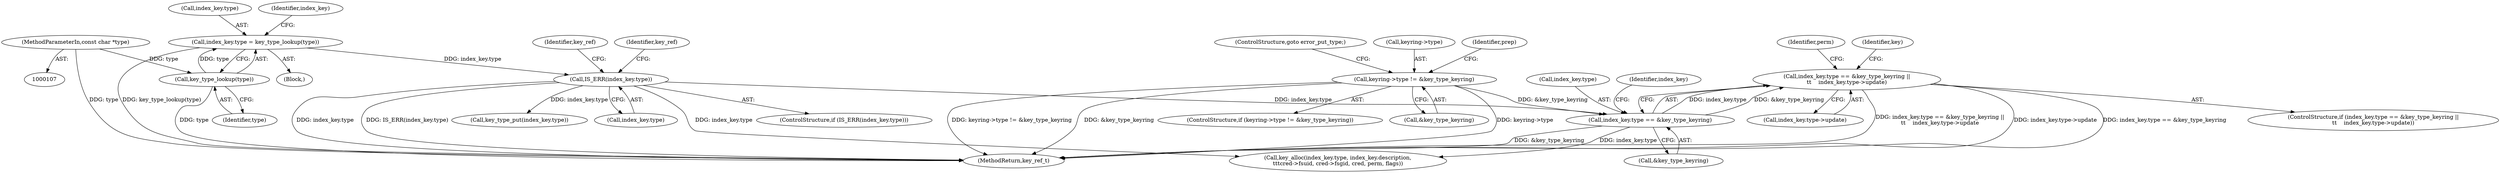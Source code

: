 digraph "0_linux_c06cfb08b88dfbe13be44a69ae2fdc3a7c902d81_2@API" {
"1000384" [label="(Call,index_key.type == &key_type_keyring ||\n\t\t    index_key.type->update)"];
"1000385" [label="(Call,index_key.type == &key_type_keyring)"];
"1000137" [label="(Call,IS_ERR(index_key.type))"];
"1000130" [label="(Call,index_key.type = key_type_lookup(type))"];
"1000134" [label="(Call,key_type_lookup(type))"];
"1000109" [label="(MethodParameterIn,const char *type)"];
"1000185" [label="(Call,keyring->type != &key_type_keyring)"];
"1000185" [label="(Call,keyring->type != &key_type_keyring)"];
"1000391" [label="(Call,index_key.type->update)"];
"1000491" [label="(MethodReturn,key_ref_t)"];
"1000386" [label="(Call,index_key.type)"];
"1000471" [label="(Call,key_type_put(index_key.type))"];
"1000131" [label="(Call,index_key.type)"];
"1000184" [label="(ControlStructure,if (keyring->type != &key_type_keyring))"];
"1000191" [label="(ControlStructure,goto error_put_type;)"];
"1000138" [label="(Call,index_key.type)"];
"1000149" [label="(Identifier,key_ref)"];
"1000389" [label="(Call,&key_type_keyring)"];
"1000401" [label="(Call,key_alloc(index_key.type, index_key.description,\n\t\t\tcred->fsuid, cred->fsgid, cred, perm, flags))"];
"1000383" [label="(ControlStructure,if (index_key.type == &key_type_keyring ||\n\t\t    index_key.type->update))"];
"1000393" [label="(Identifier,index_key)"];
"1000186" [label="(Call,keyring->type)"];
"1000134" [label="(Call,key_type_lookup(type))"];
"1000130" [label="(Call,index_key.type = key_type_lookup(type))"];
"1000135" [label="(Identifier,type)"];
"1000397" [label="(Identifier,perm)"];
"1000384" [label="(Call,index_key.type == &key_type_keyring ||\n\t\t    index_key.type->update)"];
"1000109" [label="(MethodParameterIn,const char *type)"];
"1000400" [label="(Identifier,key)"];
"1000115" [label="(Block,)"];
"1000139" [label="(Identifier,index_key)"];
"1000189" [label="(Call,&key_type_keyring)"];
"1000137" [label="(Call,IS_ERR(index_key.type))"];
"1000194" [label="(Identifier,prep)"];
"1000136" [label="(ControlStructure,if (IS_ERR(index_key.type)))"];
"1000143" [label="(Identifier,key_ref)"];
"1000385" [label="(Call,index_key.type == &key_type_keyring)"];
"1000384" -> "1000383"  [label="AST: "];
"1000384" -> "1000385"  [label="CFG: "];
"1000384" -> "1000391"  [label="CFG: "];
"1000385" -> "1000384"  [label="AST: "];
"1000391" -> "1000384"  [label="AST: "];
"1000397" -> "1000384"  [label="CFG: "];
"1000400" -> "1000384"  [label="CFG: "];
"1000384" -> "1000491"  [label="DDG: index_key.type == &key_type_keyring ||\n\t\t    index_key.type->update"];
"1000384" -> "1000491"  [label="DDG: index_key.type->update"];
"1000384" -> "1000491"  [label="DDG: index_key.type == &key_type_keyring"];
"1000385" -> "1000384"  [label="DDG: index_key.type"];
"1000385" -> "1000384"  [label="DDG: &key_type_keyring"];
"1000385" -> "1000389"  [label="CFG: "];
"1000386" -> "1000385"  [label="AST: "];
"1000389" -> "1000385"  [label="AST: "];
"1000393" -> "1000385"  [label="CFG: "];
"1000385" -> "1000491"  [label="DDG: &key_type_keyring"];
"1000137" -> "1000385"  [label="DDG: index_key.type"];
"1000185" -> "1000385"  [label="DDG: &key_type_keyring"];
"1000385" -> "1000401"  [label="DDG: index_key.type"];
"1000137" -> "1000136"  [label="AST: "];
"1000137" -> "1000138"  [label="CFG: "];
"1000138" -> "1000137"  [label="AST: "];
"1000143" -> "1000137"  [label="CFG: "];
"1000149" -> "1000137"  [label="CFG: "];
"1000137" -> "1000491"  [label="DDG: index_key.type"];
"1000137" -> "1000491"  [label="DDG: IS_ERR(index_key.type)"];
"1000130" -> "1000137"  [label="DDG: index_key.type"];
"1000137" -> "1000401"  [label="DDG: index_key.type"];
"1000137" -> "1000471"  [label="DDG: index_key.type"];
"1000130" -> "1000115"  [label="AST: "];
"1000130" -> "1000134"  [label="CFG: "];
"1000131" -> "1000130"  [label="AST: "];
"1000134" -> "1000130"  [label="AST: "];
"1000139" -> "1000130"  [label="CFG: "];
"1000130" -> "1000491"  [label="DDG: key_type_lookup(type)"];
"1000134" -> "1000130"  [label="DDG: type"];
"1000134" -> "1000135"  [label="CFG: "];
"1000135" -> "1000134"  [label="AST: "];
"1000134" -> "1000491"  [label="DDG: type"];
"1000109" -> "1000134"  [label="DDG: type"];
"1000109" -> "1000107"  [label="AST: "];
"1000109" -> "1000491"  [label="DDG: type"];
"1000185" -> "1000184"  [label="AST: "];
"1000185" -> "1000189"  [label="CFG: "];
"1000186" -> "1000185"  [label="AST: "];
"1000189" -> "1000185"  [label="AST: "];
"1000191" -> "1000185"  [label="CFG: "];
"1000194" -> "1000185"  [label="CFG: "];
"1000185" -> "1000491"  [label="DDG: keyring->type"];
"1000185" -> "1000491"  [label="DDG: keyring->type != &key_type_keyring"];
"1000185" -> "1000491"  [label="DDG: &key_type_keyring"];
}
